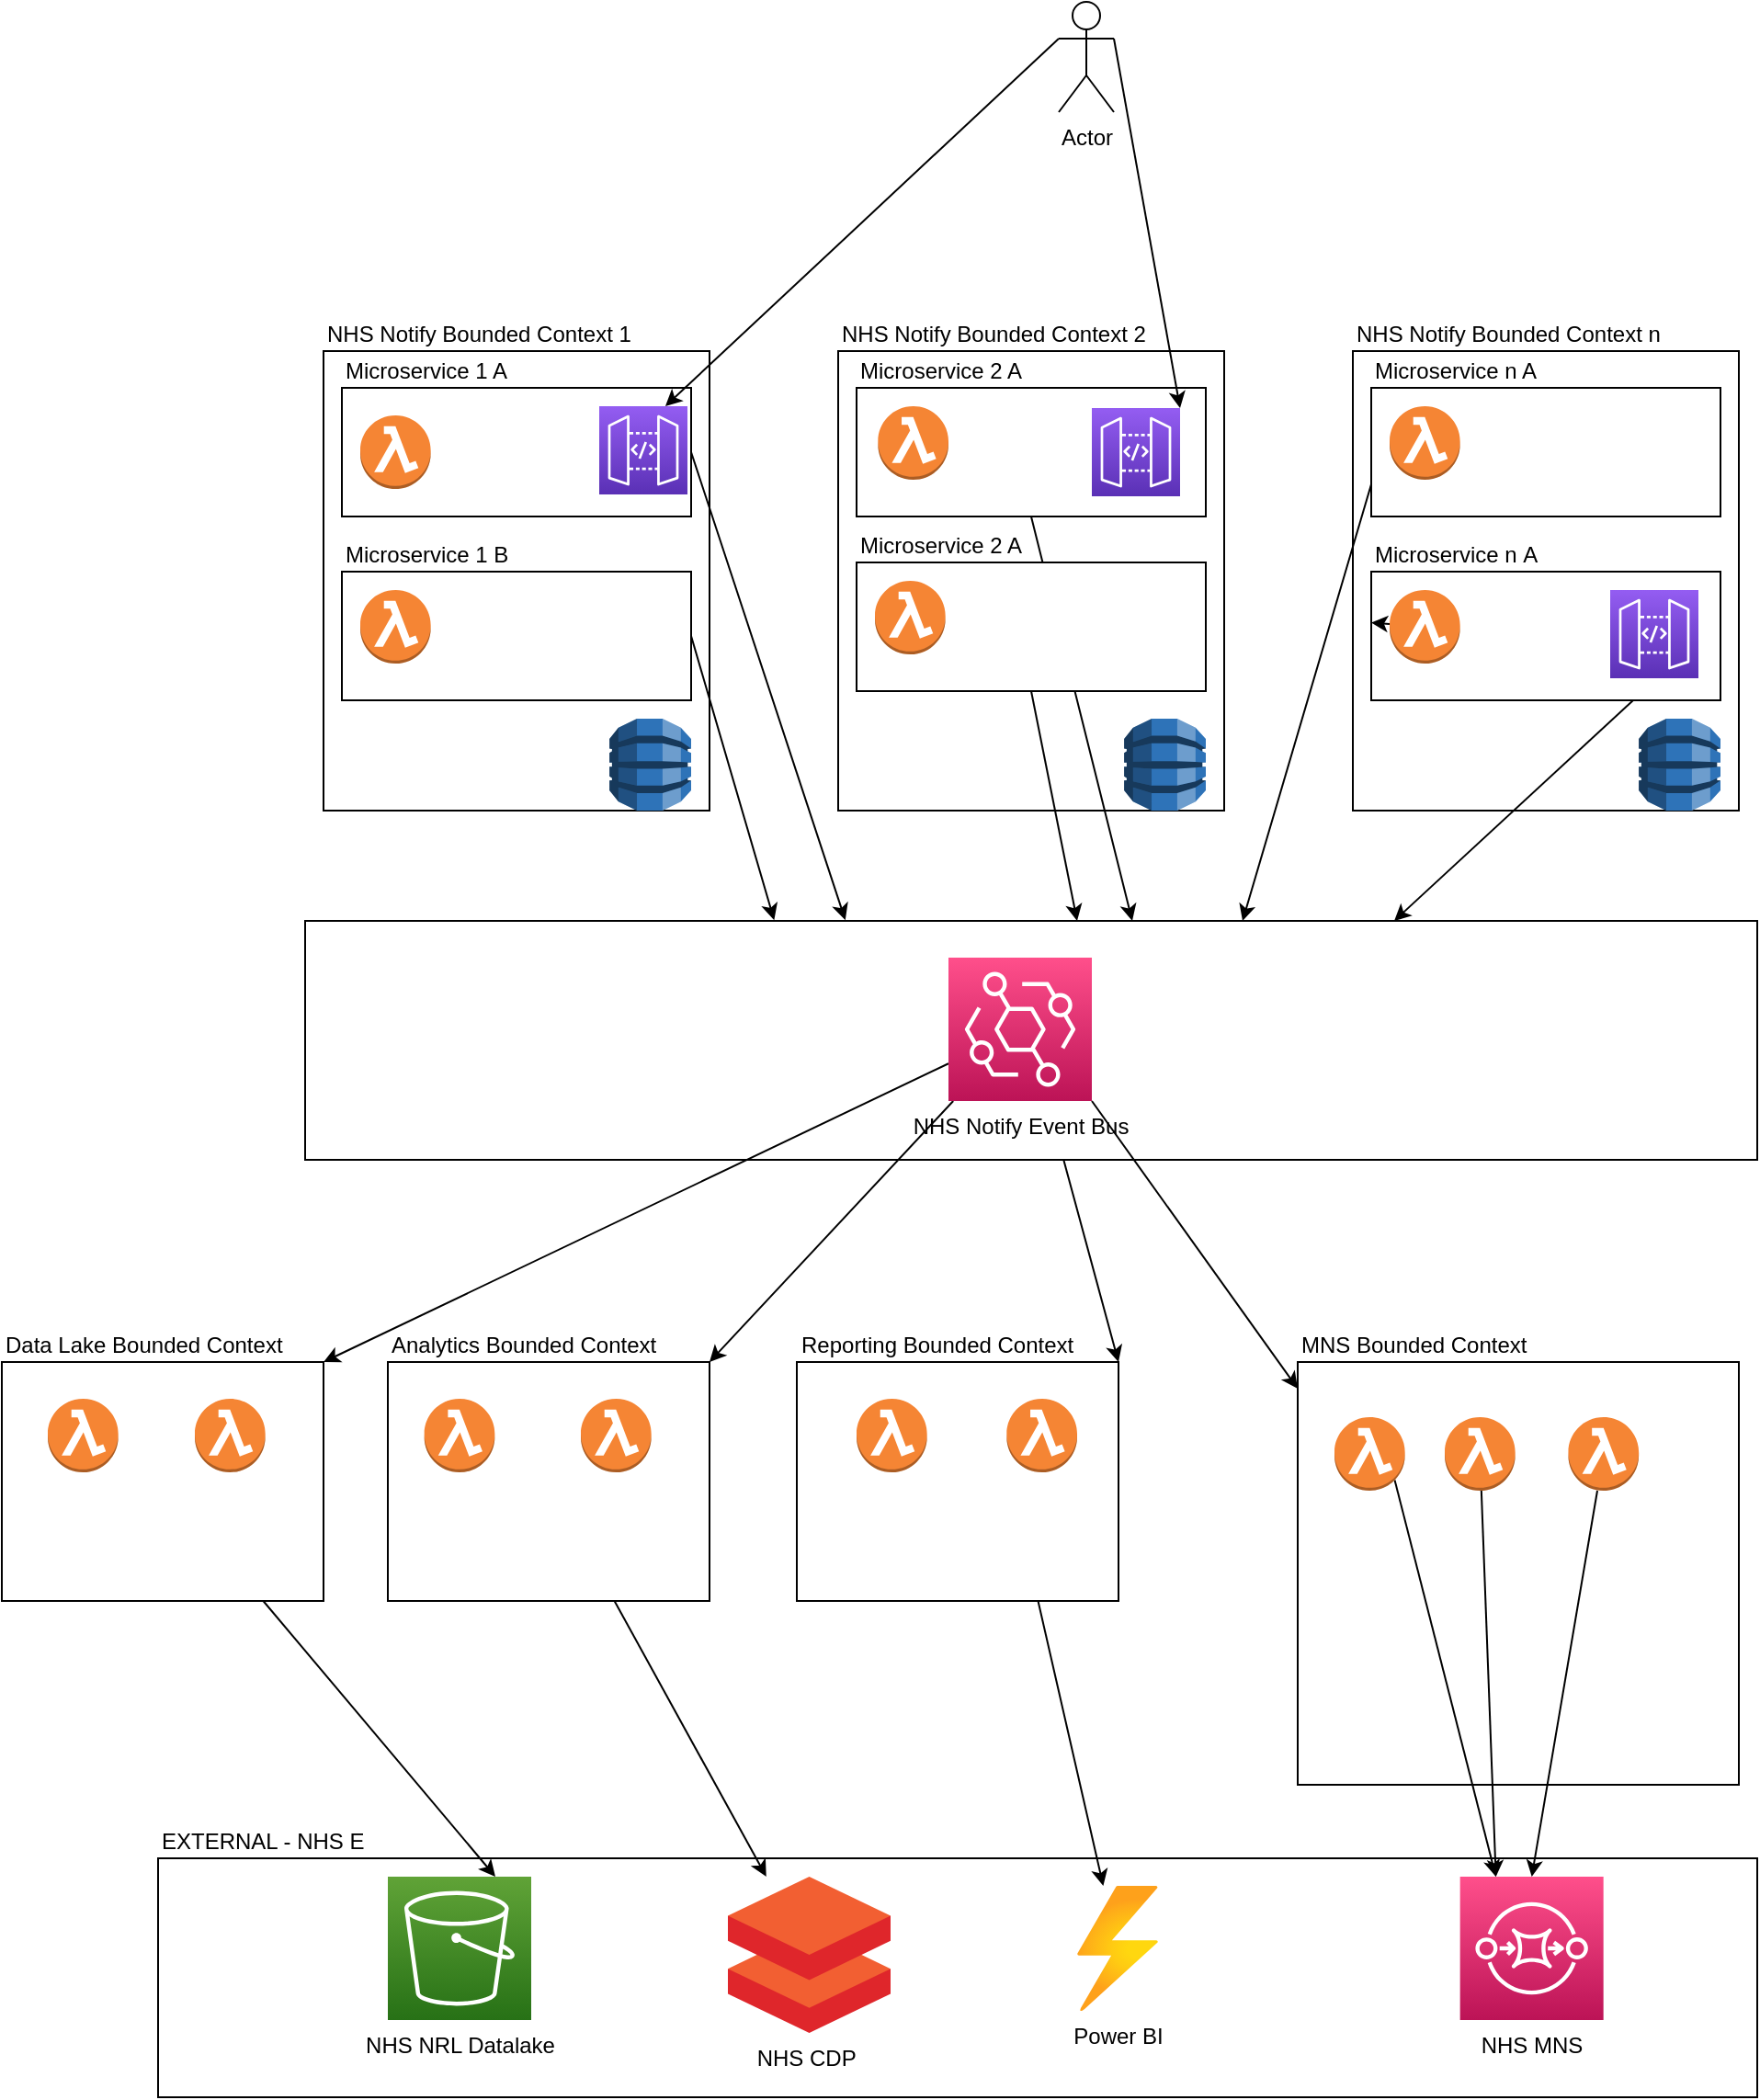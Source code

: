 <mxfile>
    <diagram id="nnI5kmmqy38R1dzidA2f" name="Page-1">
        <mxGraphModel dx="1923" dy="1685" grid="1" gridSize="10" guides="1" tooltips="1" connect="1" arrows="1" fold="1" page="1" pageScale="1" pageWidth="850" pageHeight="1100" math="0" shadow="0">
            <root>
                <mxCell id="0"/>
                <mxCell id="1" parent="0"/>
                <mxCell id="46" value="EXTERNAL - NHS E" style="rounded=0;whiteSpace=wrap;html=1;fontColor=default;labelPosition=center;verticalLabelPosition=top;align=left;verticalAlign=bottom;" vertex="1" parent="1">
                    <mxGeometry x="-50" y="890" width="870" height="130" as="geometry"/>
                </mxCell>
                <mxCell id="5" value="NHS Notify Bounded Context 1" style="rounded=0;whiteSpace=wrap;html=1;labelPosition=center;verticalLabelPosition=top;align=left;verticalAlign=bottom;" vertex="1" parent="1">
                    <mxGeometry x="40" y="70" width="210" height="250" as="geometry"/>
                </mxCell>
                <mxCell id="6" value="NHS Notify Bounded Context 2&lt;br&gt;" style="rounded=0;whiteSpace=wrap;html=1;labelPosition=center;verticalLabelPosition=top;align=left;verticalAlign=bottom;" vertex="1" parent="1">
                    <mxGeometry x="320" y="70" width="210" height="250" as="geometry"/>
                </mxCell>
                <mxCell id="7" value="NHS Notify Bounded Context n" style="rounded=0;whiteSpace=wrap;html=1;labelPosition=center;verticalLabelPosition=top;align=left;verticalAlign=bottom;" vertex="1" parent="1">
                    <mxGeometry x="600" y="70" width="210" height="250" as="geometry"/>
                </mxCell>
                <mxCell id="55" style="edgeStyle=none;html=1;entryX=1;entryY=0;entryDx=0;entryDy=0;fontColor=default;" edge="1" parent="1" source="8" target="51">
                    <mxGeometry relative="1" as="geometry"/>
                </mxCell>
                <mxCell id="8" value="" style="rounded=0;whiteSpace=wrap;html=1;fontColor=default;" vertex="1" parent="1">
                    <mxGeometry x="30" y="380" width="790" height="130" as="geometry"/>
                </mxCell>
                <mxCell id="40" style="edgeStyle=none;html=1;exitX=1;exitY=1;exitDx=0;exitDy=0;exitPerimeter=0;entryX=0;entryY=0.063;entryDx=0;entryDy=0;fontColor=default;entryPerimeter=0;" edge="1" parent="1" source="4" target="39">
                    <mxGeometry relative="1" as="geometry"/>
                </mxCell>
                <mxCell id="53" style="edgeStyle=none;html=1;entryX=1;entryY=0;entryDx=0;entryDy=0;fontColor=default;" edge="1" parent="1" source="4" target="52">
                    <mxGeometry relative="1" as="geometry"/>
                </mxCell>
                <mxCell id="54" style="edgeStyle=none;html=1;entryX=1;entryY=0;entryDx=0;entryDy=0;fontColor=default;" edge="1" parent="1" source="4" target="50">
                    <mxGeometry relative="1" as="geometry"/>
                </mxCell>
                <mxCell id="4" value="NHS Notify Event Bus" style="sketch=0;points=[[0,0,0],[0.25,0,0],[0.5,0,0],[0.75,0,0],[1,0,0],[0,1,0],[0.25,1,0],[0.5,1,0],[0.75,1,0],[1,1,0],[0,0.25,0],[0,0.5,0],[0,0.75,0],[1,0.25,0],[1,0.5,0],[1,0.75,0]];outlineConnect=0;fontColor=default;gradientColor=#FF4F8B;gradientDirection=north;fillColor=#BC1356;strokeColor=#ffffff;dashed=0;verticalLabelPosition=bottom;verticalAlign=top;align=center;html=1;fontSize=12;fontStyle=0;aspect=fixed;shape=mxgraph.aws4.resourceIcon;resIcon=mxgraph.aws4.eventbridge;" vertex="1" parent="1">
                    <mxGeometry x="380" y="400" width="78" height="78" as="geometry"/>
                </mxCell>
                <mxCell id="31" style="edgeStyle=none;html=1;exitX=1;exitY=0.5;exitDx=0;exitDy=0;entryX=0.372;entryY=-0.003;entryDx=0;entryDy=0;entryPerimeter=0;fontColor=default;" edge="1" parent="1" source="9" target="8">
                    <mxGeometry relative="1" as="geometry"/>
                </mxCell>
                <mxCell id="9" value="Microservice 1 A" style="rounded=0;whiteSpace=wrap;html=1;fontColor=default;labelPosition=center;verticalLabelPosition=top;align=left;verticalAlign=bottom;" vertex="1" parent="1">
                    <mxGeometry x="50" y="90" width="190" height="70" as="geometry"/>
                </mxCell>
                <mxCell id="10" value="Microservice 1 B" style="rounded=0;whiteSpace=wrap;html=1;fontColor=default;labelPosition=center;verticalLabelPosition=top;align=left;verticalAlign=bottom;" vertex="1" parent="1">
                    <mxGeometry x="50" y="190" width="190" height="70" as="geometry"/>
                </mxCell>
                <mxCell id="32" style="edgeStyle=none;html=1;exitX=0.5;exitY=1;exitDx=0;exitDy=0;fontColor=default;" edge="1" parent="1" source="11">
                    <mxGeometry relative="1" as="geometry">
                        <mxPoint x="480" y="380" as="targetPoint"/>
                    </mxGeometry>
                </mxCell>
                <mxCell id="11" value="Microservice 2 A" style="rounded=0;whiteSpace=wrap;html=1;fontColor=default;labelPosition=center;verticalLabelPosition=top;align=left;verticalAlign=bottom;" vertex="1" parent="1">
                    <mxGeometry x="330" y="90" width="190" height="70" as="geometry"/>
                </mxCell>
                <mxCell id="12" value="Microservice 2 A" style="rounded=0;whiteSpace=wrap;html=1;fontColor=default;labelPosition=center;verticalLabelPosition=top;align=left;verticalAlign=bottom;" vertex="1" parent="1">
                    <mxGeometry x="330" y="185" width="190" height="70" as="geometry"/>
                </mxCell>
                <mxCell id="30" style="edgeStyle=none;html=1;exitX=0;exitY=0.75;exitDx=0;exitDy=0;fontColor=default;" edge="1" parent="1" source="13">
                    <mxGeometry relative="1" as="geometry">
                        <mxPoint x="540" y="380" as="targetPoint"/>
                    </mxGeometry>
                </mxCell>
                <mxCell id="13" value="Microservice n A" style="rounded=0;whiteSpace=wrap;html=1;fontColor=default;labelPosition=center;verticalLabelPosition=top;align=left;verticalAlign=bottom;" vertex="1" parent="1">
                    <mxGeometry x="610" y="90" width="190" height="70" as="geometry"/>
                </mxCell>
                <mxCell id="14" value="Microservice n&amp;nbsp;A" style="rounded=0;whiteSpace=wrap;html=1;fontColor=default;labelPosition=center;verticalLabelPosition=top;align=left;verticalAlign=bottom;" vertex="1" parent="1">
                    <mxGeometry x="610" y="190" width="190" height="70" as="geometry"/>
                </mxCell>
                <mxCell id="15" value="" style="outlineConnect=0;dashed=0;verticalLabelPosition=bottom;verticalAlign=top;align=center;html=1;shape=mxgraph.aws3.lambda_function;fillColor=#F58534;gradientColor=none;fontColor=default;" vertex="1" parent="1">
                    <mxGeometry x="60" y="105" width="38.33" height="40" as="geometry"/>
                </mxCell>
                <mxCell id="16" value="" style="outlineConnect=0;dashed=0;verticalLabelPosition=bottom;verticalAlign=top;align=center;html=1;shape=mxgraph.aws3.lambda_function;fillColor=#F58534;gradientColor=none;fontColor=default;" vertex="1" parent="1">
                    <mxGeometry x="60" y="200" width="38.33" height="40" as="geometry"/>
                </mxCell>
                <mxCell id="17" value="" style="outlineConnect=0;dashed=0;verticalLabelPosition=bottom;verticalAlign=top;align=center;html=1;shape=mxgraph.aws3.lambda_function;fillColor=#F58534;gradientColor=none;fontColor=default;" vertex="1" parent="1">
                    <mxGeometry x="341.67" y="100" width="38.33" height="40" as="geometry"/>
                </mxCell>
                <mxCell id="18" value="" style="outlineConnect=0;dashed=0;verticalLabelPosition=bottom;verticalAlign=top;align=center;html=1;shape=mxgraph.aws3.lambda_function;fillColor=#F58534;gradientColor=none;fontColor=default;" vertex="1" parent="1">
                    <mxGeometry x="340" y="195" width="38.33" height="40" as="geometry"/>
                </mxCell>
                <mxCell id="19" value="" style="outlineConnect=0;dashed=0;verticalLabelPosition=bottom;verticalAlign=top;align=center;html=1;shape=mxgraph.aws3.lambda_function;fillColor=#F58534;gradientColor=none;fontColor=default;" vertex="1" parent="1">
                    <mxGeometry x="620" y="100" width="38.33" height="40" as="geometry"/>
                </mxCell>
                <mxCell id="22" style="edgeStyle=none;html=1;fontColor=default;" edge="1" parent="1" source="20" target="14">
                    <mxGeometry relative="1" as="geometry"/>
                </mxCell>
                <mxCell id="20" value="" style="outlineConnect=0;dashed=0;verticalLabelPosition=bottom;verticalAlign=top;align=center;html=1;shape=mxgraph.aws3.lambda_function;fillColor=#F58534;gradientColor=none;fontColor=default;" vertex="1" parent="1">
                    <mxGeometry x="620" y="200" width="38.33" height="40" as="geometry"/>
                </mxCell>
                <mxCell id="26" value="" style="edgeStyle=none;html=1;fontColor=default;exitX=1;exitY=0.5;exitDx=0;exitDy=0;entryX=0.323;entryY=-0.003;entryDx=0;entryDy=0;entryPerimeter=0;" edge="1" parent="1" source="10" target="8">
                    <mxGeometry relative="1" as="geometry"/>
                </mxCell>
                <mxCell id="23" value="" style="outlineConnect=0;dashed=0;verticalLabelPosition=bottom;verticalAlign=top;align=center;html=1;shape=mxgraph.aws3.dynamo_db;fillColor=#2E73B8;gradientColor=none;fontColor=default;" vertex="1" parent="1">
                    <mxGeometry x="195.56" y="270" width="44.44" height="50" as="geometry"/>
                </mxCell>
                <mxCell id="27" value="" style="edgeStyle=none;html=1;fontColor=default;exitX=0.5;exitY=1;exitDx=0;exitDy=0;" edge="1" parent="1" source="12">
                    <mxGeometry relative="1" as="geometry">
                        <mxPoint x="450" y="380" as="targetPoint"/>
                    </mxGeometry>
                </mxCell>
                <mxCell id="24" value="" style="outlineConnect=0;dashed=0;verticalLabelPosition=bottom;verticalAlign=top;align=center;html=1;shape=mxgraph.aws3.dynamo_db;fillColor=#2E73B8;gradientColor=none;fontColor=default;" vertex="1" parent="1">
                    <mxGeometry x="475.56" y="270" width="44.44" height="50" as="geometry"/>
                </mxCell>
                <mxCell id="28" value="" style="edgeStyle=none;html=1;fontColor=default;exitX=0.75;exitY=1;exitDx=0;exitDy=0;entryX=0.75;entryY=0;entryDx=0;entryDy=0;" edge="1" parent="1" source="14" target="8">
                    <mxGeometry relative="1" as="geometry"/>
                </mxCell>
                <mxCell id="25" value="" style="outlineConnect=0;dashed=0;verticalLabelPosition=bottom;verticalAlign=top;align=center;html=1;shape=mxgraph.aws3.dynamo_db;fillColor=#2E73B8;gradientColor=none;fontColor=default;" vertex="1" parent="1">
                    <mxGeometry x="755.56" y="270" width="44.44" height="50" as="geometry"/>
                </mxCell>
                <mxCell id="33" value="" style="sketch=0;points=[[0,0,0],[0.25,0,0],[0.5,0,0],[0.75,0,0],[1,0,0],[0,1,0],[0.25,1,0],[0.5,1,0],[0.75,1,0],[1,1,0],[0,0.25,0],[0,0.5,0],[0,0.75,0],[1,0.25,0],[1,0.5,0],[1,0.75,0]];outlineConnect=0;fontColor=#232F3E;gradientColor=#945DF2;gradientDirection=north;fillColor=#5A30B5;strokeColor=#ffffff;dashed=0;verticalLabelPosition=bottom;verticalAlign=top;align=center;html=1;fontSize=12;fontStyle=0;aspect=fixed;shape=mxgraph.aws4.resourceIcon;resIcon=mxgraph.aws4.api_gateway;" vertex="1" parent="1">
                    <mxGeometry x="190" y="100" width="48" height="48" as="geometry"/>
                </mxCell>
                <mxCell id="34" value="" style="sketch=0;points=[[0,0,0],[0.25,0,0],[0.5,0,0],[0.75,0,0],[1,0,0],[0,1,0],[0.25,1,0],[0.5,1,0],[0.75,1,0],[1,1,0],[0,0.25,0],[0,0.5,0],[0,0.75,0],[1,0.25,0],[1,0.5,0],[1,0.75,0]];outlineConnect=0;fontColor=#232F3E;gradientColor=#945DF2;gradientDirection=north;fillColor=#5A30B5;strokeColor=#ffffff;dashed=0;verticalLabelPosition=bottom;verticalAlign=top;align=center;html=1;fontSize=12;fontStyle=0;aspect=fixed;shape=mxgraph.aws4.resourceIcon;resIcon=mxgraph.aws4.api_gateway;" vertex="1" parent="1">
                    <mxGeometry x="458" y="101" width="48" height="48" as="geometry"/>
                </mxCell>
                <mxCell id="35" value="" style="sketch=0;points=[[0,0,0],[0.25,0,0],[0.5,0,0],[0.75,0,0],[1,0,0],[0,1,0],[0.25,1,0],[0.5,1,0],[0.75,1,0],[1,1,0],[0,0.25,0],[0,0.5,0],[0,0.75,0],[1,0.25,0],[1,0.5,0],[1,0.75,0]];outlineConnect=0;fontColor=#232F3E;gradientColor=#945DF2;gradientDirection=north;fillColor=#5A30B5;strokeColor=#ffffff;dashed=0;verticalLabelPosition=bottom;verticalAlign=top;align=center;html=1;fontSize=12;fontStyle=0;aspect=fixed;shape=mxgraph.aws4.resourceIcon;resIcon=mxgraph.aws4.api_gateway;" vertex="1" parent="1">
                    <mxGeometry x="740" y="200" width="48" height="48" as="geometry"/>
                </mxCell>
                <mxCell id="37" style="edgeStyle=none;html=1;exitX=0;exitY=0.333;exitDx=0;exitDy=0;exitPerimeter=0;entryX=0.75;entryY=0;entryDx=0;entryDy=0;entryPerimeter=0;fontColor=default;" edge="1" parent="1" source="36" target="33">
                    <mxGeometry relative="1" as="geometry"/>
                </mxCell>
                <mxCell id="38" style="edgeStyle=none;html=1;exitX=1;exitY=0.333;exitDx=0;exitDy=0;exitPerimeter=0;entryX=1;entryY=0;entryDx=0;entryDy=0;entryPerimeter=0;fontColor=default;" edge="1" parent="1" source="36" target="34">
                    <mxGeometry relative="1" as="geometry"/>
                </mxCell>
                <mxCell id="36" value="Actor" style="shape=umlActor;verticalLabelPosition=bottom;verticalAlign=top;html=1;outlineConnect=0;fontColor=default;" vertex="1" parent="1">
                    <mxGeometry x="440" y="-120" width="30" height="60" as="geometry"/>
                </mxCell>
                <mxCell id="39" value="MNS Bounded Context" style="rounded=0;whiteSpace=wrap;html=1;fontColor=default;align=left;labelPosition=center;verticalLabelPosition=top;verticalAlign=bottom;" vertex="1" parent="1">
                    <mxGeometry x="570" y="620" width="240" height="230" as="geometry"/>
                </mxCell>
                <mxCell id="47" style="edgeStyle=none;html=1;exitX=0.855;exitY=0.855;exitDx=0;exitDy=0;exitPerimeter=0;entryX=0.25;entryY=0;entryDx=0;entryDy=0;entryPerimeter=0;fontColor=default;" edge="1" parent="1" source="41" target="45">
                    <mxGeometry relative="1" as="geometry"/>
                </mxCell>
                <mxCell id="41" value="" style="outlineConnect=0;dashed=0;verticalLabelPosition=bottom;verticalAlign=top;align=center;html=1;shape=mxgraph.aws3.lambda_function;fillColor=#F58534;gradientColor=none;fontColor=default;" vertex="1" parent="1">
                    <mxGeometry x="590" y="650" width="38.33" height="40" as="geometry"/>
                </mxCell>
                <mxCell id="48" style="edgeStyle=none;html=1;entryX=0.25;entryY=0;entryDx=0;entryDy=0;entryPerimeter=0;fontColor=default;" edge="1" parent="1" source="42" target="45">
                    <mxGeometry relative="1" as="geometry"/>
                </mxCell>
                <mxCell id="42" value="" style="outlineConnect=0;dashed=0;verticalLabelPosition=bottom;verticalAlign=top;align=center;html=1;shape=mxgraph.aws3.lambda_function;fillColor=#F58534;gradientColor=none;fontColor=default;" vertex="1" parent="1">
                    <mxGeometry x="650" y="650" width="38.33" height="40" as="geometry"/>
                </mxCell>
                <mxCell id="49" style="edgeStyle=none;html=1;entryX=0.5;entryY=0;entryDx=0;entryDy=0;entryPerimeter=0;fontColor=default;" edge="1" parent="1" source="43" target="45">
                    <mxGeometry relative="1" as="geometry"/>
                </mxCell>
                <mxCell id="43" value="" style="outlineConnect=0;dashed=0;verticalLabelPosition=bottom;verticalAlign=top;align=center;html=1;shape=mxgraph.aws3.lambda_function;fillColor=#F58534;gradientColor=none;fontColor=default;" vertex="1" parent="1">
                    <mxGeometry x="717.23" y="650" width="38.33" height="40" as="geometry"/>
                </mxCell>
                <mxCell id="45" value="NHS MNS" style="sketch=0;points=[[0,0,0],[0.25,0,0],[0.5,0,0],[0.75,0,0],[1,0,0],[0,1,0],[0.25,1,0],[0.5,1,0],[0.75,1,0],[1,1,0],[0,0.25,0],[0,0.5,0],[0,0.75,0],[1,0.25,0],[1,0.5,0],[1,0.75,0]];outlineConnect=0;fontColor=default;gradientColor=#FF4F8B;gradientDirection=north;fillColor=#BC1356;strokeColor=#ffffff;dashed=0;verticalLabelPosition=bottom;verticalAlign=top;align=center;html=1;fontSize=12;fontStyle=0;aspect=fixed;shape=mxgraph.aws4.resourceIcon;resIcon=mxgraph.aws4.sqs;" vertex="1" parent="1">
                    <mxGeometry x="658.33" y="900" width="78" height="78" as="geometry"/>
                </mxCell>
                <mxCell id="58" style="edgeStyle=none;html=1;fontColor=default;exitX=0.75;exitY=1;exitDx=0;exitDy=0;" edge="1" parent="1" source="51" target="57">
                    <mxGeometry relative="1" as="geometry"/>
                </mxCell>
                <mxCell id="62" style="edgeStyle=none;html=1;fontColor=default;" edge="1" parent="1" source="50" target="61">
                    <mxGeometry relative="1" as="geometry"/>
                </mxCell>
                <mxCell id="50" value="Analytics Bounded Context" style="rounded=0;whiteSpace=wrap;html=1;fontColor=default;align=left;labelPosition=center;verticalLabelPosition=top;verticalAlign=bottom;" vertex="1" parent="1">
                    <mxGeometry x="75" y="620" width="175" height="130" as="geometry"/>
                </mxCell>
                <mxCell id="51" value="Reporting Bounded Context" style="rounded=0;whiteSpace=wrap;html=1;fontColor=default;align=left;labelPosition=center;verticalLabelPosition=top;verticalAlign=bottom;" vertex="1" parent="1">
                    <mxGeometry x="297.5" y="620" width="175" height="130" as="geometry"/>
                </mxCell>
                <mxCell id="59" style="edgeStyle=none;html=1;entryX=0.75;entryY=0;entryDx=0;entryDy=0;entryPerimeter=0;fontColor=default;" edge="1" parent="1" source="52" target="56">
                    <mxGeometry relative="1" as="geometry"/>
                </mxCell>
                <mxCell id="52" value="Data Lake Bounded Context" style="rounded=0;whiteSpace=wrap;html=1;fontColor=default;align=left;labelPosition=center;verticalLabelPosition=top;verticalAlign=bottom;" vertex="1" parent="1">
                    <mxGeometry x="-135" y="620" width="175" height="130" as="geometry"/>
                </mxCell>
                <mxCell id="56" value="NHS NRL Datalake" style="sketch=0;points=[[0,0,0],[0.25,0,0],[0.5,0,0],[0.75,0,0],[1,0,0],[0,1,0],[0.25,1,0],[0.5,1,0],[0.75,1,0],[1,1,0],[0,0.25,0],[0,0.5,0],[0,0.75,0],[1,0.25,0],[1,0.5,0],[1,0.75,0]];outlineConnect=0;fontColor=default;gradientColor=#60A337;gradientDirection=north;fillColor=#277116;strokeColor=#ffffff;dashed=0;verticalLabelPosition=bottom;verticalAlign=top;align=center;html=1;fontSize=12;fontStyle=0;aspect=fixed;shape=mxgraph.aws4.resourceIcon;resIcon=mxgraph.aws4.s3;" vertex="1" parent="1">
                    <mxGeometry x="75" y="900" width="78" height="78" as="geometry"/>
                </mxCell>
                <mxCell id="57" value="Power BI" style="aspect=fixed;html=1;points=[];align=center;image;fontSize=12;image=img/lib/azure2/general/Power.svg;fontColor=default;" vertex="1" parent="1">
                    <mxGeometry x="450" y="905" width="44" height="68" as="geometry"/>
                </mxCell>
                <mxCell id="61" value="NHS CDP&amp;nbsp;" style="sketch=0;aspect=fixed;html=1;points=[];align=center;image;fontSize=12;image=img/lib/mscae/Databricks.svg;fontColor=default;" vertex="1" parent="1">
                    <mxGeometry x="260" y="900" width="88.54" height="85" as="geometry"/>
                </mxCell>
                <mxCell id="63" value="" style="outlineConnect=0;dashed=0;verticalLabelPosition=bottom;verticalAlign=top;align=center;html=1;shape=mxgraph.aws3.lambda_function;fillColor=#F58534;gradientColor=none;fontColor=default;" vertex="1" parent="1">
                    <mxGeometry x="411.67" y="640" width="38.33" height="40" as="geometry"/>
                </mxCell>
                <mxCell id="64" value="" style="outlineConnect=0;dashed=0;verticalLabelPosition=bottom;verticalAlign=top;align=center;html=1;shape=mxgraph.aws3.lambda_function;fillColor=#F58534;gradientColor=none;fontColor=default;" vertex="1" parent="1">
                    <mxGeometry x="330" y="640" width="38.33" height="40" as="geometry"/>
                </mxCell>
                <mxCell id="65" value="" style="outlineConnect=0;dashed=0;verticalLabelPosition=bottom;verticalAlign=top;align=center;html=1;shape=mxgraph.aws3.lambda_function;fillColor=#F58534;gradientColor=none;fontColor=default;" vertex="1" parent="1">
                    <mxGeometry x="180" y="640" width="38.33" height="40" as="geometry"/>
                </mxCell>
                <mxCell id="66" value="" style="outlineConnect=0;dashed=0;verticalLabelPosition=bottom;verticalAlign=top;align=center;html=1;shape=mxgraph.aws3.lambda_function;fillColor=#F58534;gradientColor=none;fontColor=default;" vertex="1" parent="1">
                    <mxGeometry x="94.84" y="640" width="38.33" height="40" as="geometry"/>
                </mxCell>
                <mxCell id="67" value="" style="outlineConnect=0;dashed=0;verticalLabelPosition=bottom;verticalAlign=top;align=center;html=1;shape=mxgraph.aws3.lambda_function;fillColor=#F58534;gradientColor=none;fontColor=default;" vertex="1" parent="1">
                    <mxGeometry x="-30" y="640" width="38.33" height="40" as="geometry"/>
                </mxCell>
                <mxCell id="68" value="" style="outlineConnect=0;dashed=0;verticalLabelPosition=bottom;verticalAlign=top;align=center;html=1;shape=mxgraph.aws3.lambda_function;fillColor=#F58534;gradientColor=none;fontColor=default;" vertex="1" parent="1">
                    <mxGeometry x="-110" y="640" width="38.33" height="40" as="geometry"/>
                </mxCell>
            </root>
        </mxGraphModel>
    </diagram>
</mxfile>
